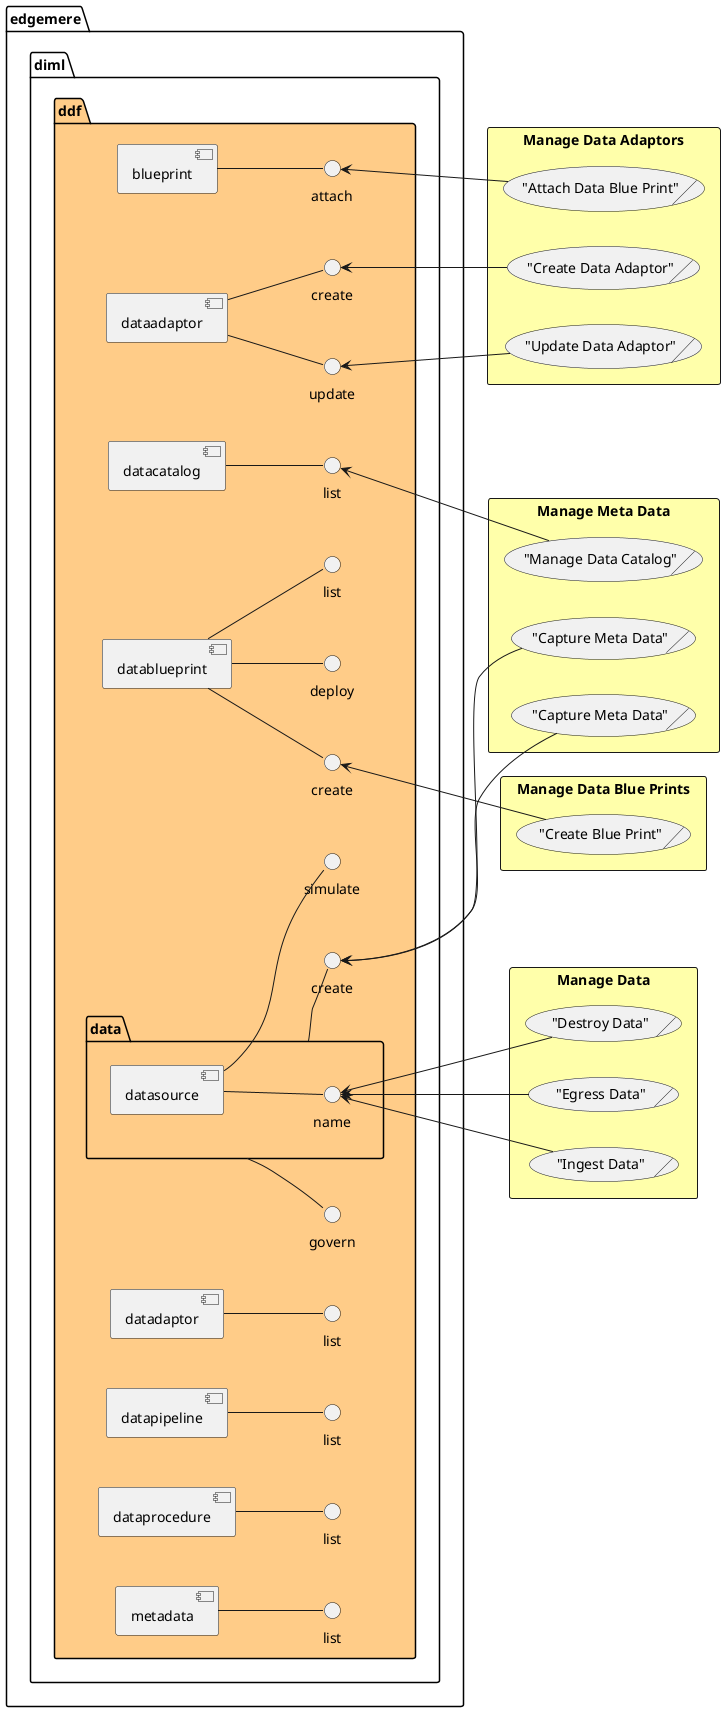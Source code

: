 @startuml
left to right direction


    package "edgemere" as edgemere {
package "diml" as edgemerediml {
package "ddf" as edgemeredimlddf #ffcc88 {
 component "blueprint" as edgemeredimlddfblueprint
 interface "attach" as edgemeredimlddfblueprintattach
edgemeredimlddfblueprint -- edgemeredimlddfblueprintattach
}
}
}

    
    package "edgemere" as edgemere {
package "diml" as edgemerediml {
package "ddf" as edgemeredimlddf #ffcc88 {
 component "data" as edgemeredimlddfdata
 interface "create" as edgemeredimlddfdatacreate
edgemeredimlddfdata -- edgemeredimlddfdatacreate
}
}
}

    
    package "edgemere" as edgemere {
package "diml" as edgemerediml {
package "ddf" as edgemeredimlddf #ffcc88 {
 component "data" as edgemeredimlddfdata
 interface "govern" as edgemeredimlddfdatagovern
edgemeredimlddfdata -- edgemeredimlddfdatagovern
}
}
}

    
    package "edgemere" as edgemere {
package "diml" as edgemerediml {
package "ddf" as edgemeredimlddf #ffcc88 {
package "data" as edgemeredimlddfdata {
 component "source" as edgemeredimlddfdatasource
 interface "name" as edgemeredimlddfdatasourcename
edgemeredimlddfdatasource -- edgemeredimlddfdatasourcename
}
}
}
}

    
    package "edgemere" as edgemere {
package "diml" as edgemerediml {
package "ddf" as edgemeredimlddf #ffcc88 {
 component "dataadaptor" as edgemeredimlddfdataadaptor
 interface "create" as edgemeredimlddfdataadaptorcreate
edgemeredimlddfdataadaptor -- edgemeredimlddfdataadaptorcreate
}
}
}

    
    package "edgemere" as edgemere {
package "diml" as edgemerediml {
package "ddf" as edgemeredimlddf #ffcc88 {
 component "dataadaptor" as edgemeredimlddfdataadaptor
 interface "update" as edgemeredimlddfdataadaptorupdate
edgemeredimlddfdataadaptor -- edgemeredimlddfdataadaptorupdate
}
}
}

    
    package "edgemere" as edgemere {
package "diml" as edgemerediml {
package "ddf" as edgemeredimlddf #ffcc88 {
 component "datablueprint" as edgemeredimlddfdatablueprint
 interface "create" as edgemeredimlddfdatablueprintcreate
edgemeredimlddfdatablueprint -- edgemeredimlddfdatablueprintcreate
}
}
}

    
    package "edgemere" as edgemere {
package "diml" as edgemerediml {
package "ddf" as edgemeredimlddf #ffcc88 {
 component "datablueprint" as edgemeredimlddfdatablueprint
 interface "deploy" as edgemeredimlddfdatablueprintdeploy
edgemeredimlddfdatablueprint -- edgemeredimlddfdatablueprintdeploy
}
}
}

    
    package "edgemere" as edgemere {
package "diml" as edgemerediml {
package "ddf" as edgemeredimlddf #ffcc88 {
 component "datablueprint" as edgemeredimlddfdatablueprint
 interface "list" as edgemeredimlddfdatablueprintlist
edgemeredimlddfdatablueprint -- edgemeredimlddfdatablueprintlist
}
}
}

    
    package "edgemere" as edgemere {
package "diml" as edgemerediml {
package "ddf" as edgemeredimlddf #ffcc88 {
 component "datacatalog" as edgemeredimlddfdatacatalog
 interface "list" as edgemeredimlddfdatacataloglist
edgemeredimlddfdatacatalog -- edgemeredimlddfdatacataloglist
}
}
}

    
    package "edgemere" as edgemere {
package "diml" as edgemerediml {
package "ddf" as edgemeredimlddf #ffcc88 {
 component "datadaptor" as edgemeredimlddfdatadaptor
 interface "list" as edgemeredimlddfdatadaptorlist
edgemeredimlddfdatadaptor -- edgemeredimlddfdatadaptorlist
}
}
}

    
    package "edgemere" as edgemere {
package "diml" as edgemerediml {
package "ddf" as edgemeredimlddf #ffcc88 {
 component "datapipeline" as edgemeredimlddfdatapipeline
 interface "list" as edgemeredimlddfdatapipelinelist
edgemeredimlddfdatapipeline -- edgemeredimlddfdatapipelinelist
}
}
}

    
    package "edgemere" as edgemere {
package "diml" as edgemerediml {
package "ddf" as edgemeredimlddf #ffcc88 {
 component "dataprocedure" as edgemeredimlddfdataprocedure
 interface "list" as edgemeredimlddfdataprocedurelist
edgemeredimlddfdataprocedure -- edgemeredimlddfdataprocedurelist
}
}
}

    
    package "edgemere" as edgemere {
package "diml" as edgemerediml {
package "ddf" as edgemeredimlddf #ffcc88 {
 component "datasource" as edgemeredimlddfdatasource
 interface "simulate" as edgemeredimlddfdatasourcesimulate
edgemeredimlddfdatasource -- edgemeredimlddfdatasourcesimulate
}
}
}

    
    package "edgemere" as edgemere {
package "diml" as edgemerediml {
package "ddf" as edgemeredimlddf #ffcc88 {
 component "metadata" as edgemeredimlddfmetadata
 interface "list" as edgemeredimlddfmetadatalist
edgemeredimlddfmetadata -- edgemeredimlddfmetadatalist
}
}
}

    







        rectangle "Manage Data" as ManageData #ffffaa {
            ("Destroy Data")/ as DataStewardManageDataDestroyData
        }
    
    edgemeredimlddfdatasourcename <-- DataStewardManageDataDestroyData
    
        rectangle "Manage Data" as ManageData #ffffaa {
            ("Egress Data")/ as DataStewardManageDataEgressData
        }
    
    edgemeredimlddfdatasourcename <-- DataStewardManageDataEgressData
    
        rectangle "Manage Data" as ManageData #ffffaa {
            ("Ingest Data")/ as DataStewardManageDataIngestData
        }
    
    edgemeredimlddfdatasourcename <-- DataStewardManageDataIngestData
    

        rectangle "Manage Data Adaptors" as ManageDataAdaptors #ffffaa {
            ("Attach Data Blue Print")/ as DataScientistManageDataAdaptorsAttachDataBluePrint
        }
    
    edgemeredimlddfblueprintattach <-- DataScientistManageDataAdaptorsAttachDataBluePrint
    
        rectangle "Manage Data Adaptors" as ManageDataAdaptors #ffffaa {
            ("Create Data Adaptor")/ as DataEngineerManageDataAdaptorsCreateDataAdaptor
        }
    
    edgemeredimlddfdataadaptorcreate <-- DataEngineerManageDataAdaptorsCreateDataAdaptor
    
        rectangle "Manage Data Adaptors" as ManageDataAdaptors #ffffaa {
            ("Update Data Adaptor")/ as DataEngineerManageDataAdaptorsUpdateDataAdaptor
        }
    
    edgemeredimlddfdataadaptorupdate <-- DataEngineerManageDataAdaptorsUpdateDataAdaptor
    

        rectangle "Manage Data Blue Prints" as ManageDataBluePrints #ffffaa {
            ("Create Blue Print")/ as DataScientistManageDataBluePrintsCreateBluePrint
        }
    
    edgemeredimlddfdatablueprintcreate <-- DataScientistManageDataBluePrintsCreateBluePrint
    



        rectangle "Manage Meta Data" as ManageMetaData #ffffaa {
            ("Capture Meta Data")/ as DataEngineerManageMetaDataCaptureMetaData
        }
    
    edgemeredimlddfdatacreate <-- DataEngineerManageMetaDataCaptureMetaData
    
        rectangle "Manage Meta Data" as ManageMetaData #ffffaa {
            ("Capture Meta Data")/ as DataStewardManageMetaDataCaptureMetaData
        }
    
    edgemeredimlddfdatacreate <-- DataStewardManageMetaDataCaptureMetaData
    
        rectangle "Manage Meta Data" as ManageMetaData #ffffaa {
            ("Manage Data Catalog")/ as DataScientistManageMetaDataManageDataCatalog
        }
    
    edgemeredimlddfdatacataloglist <-- DataScientistManageMetaDataManageDataCatalog
    


















@enduml
